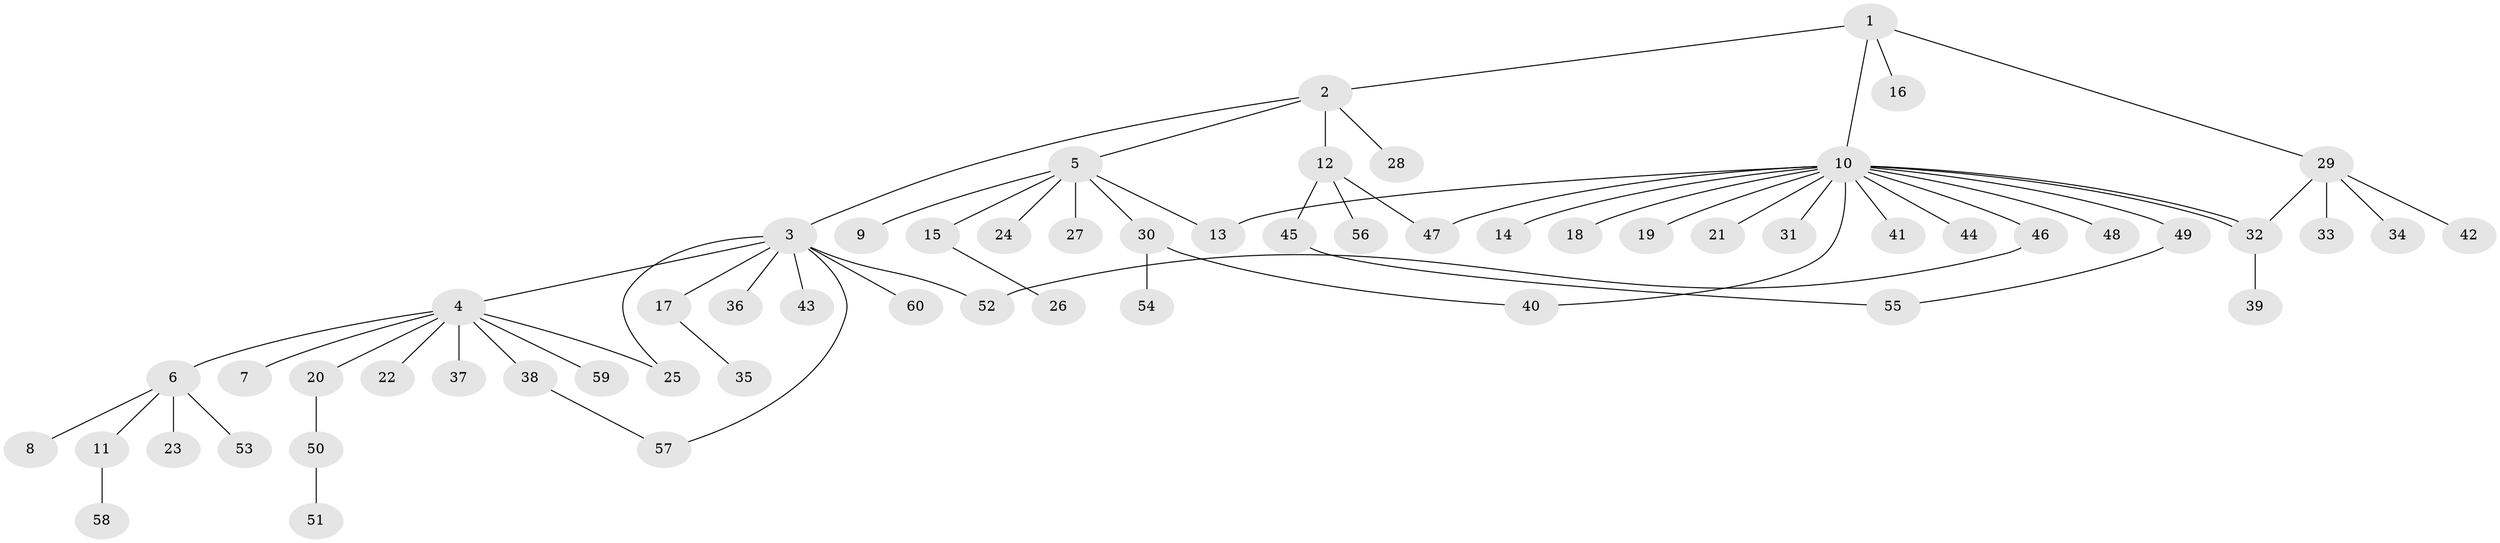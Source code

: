 // coarse degree distribution, {7: 0.044444444444444446, 4: 0.06666666666666667, 8: 0.044444444444444446, 1: 0.6, 15: 0.022222222222222223, 3: 0.044444444444444446, 2: 0.17777777777777778}
// Generated by graph-tools (version 1.1) at 2025/51/02/27/25 19:51:56]
// undirected, 60 vertices, 68 edges
graph export_dot {
graph [start="1"]
  node [color=gray90,style=filled];
  1;
  2;
  3;
  4;
  5;
  6;
  7;
  8;
  9;
  10;
  11;
  12;
  13;
  14;
  15;
  16;
  17;
  18;
  19;
  20;
  21;
  22;
  23;
  24;
  25;
  26;
  27;
  28;
  29;
  30;
  31;
  32;
  33;
  34;
  35;
  36;
  37;
  38;
  39;
  40;
  41;
  42;
  43;
  44;
  45;
  46;
  47;
  48;
  49;
  50;
  51;
  52;
  53;
  54;
  55;
  56;
  57;
  58;
  59;
  60;
  1 -- 2;
  1 -- 10;
  1 -- 16;
  1 -- 29;
  2 -- 3;
  2 -- 5;
  2 -- 12;
  2 -- 28;
  3 -- 4;
  3 -- 17;
  3 -- 25;
  3 -- 36;
  3 -- 43;
  3 -- 52;
  3 -- 57;
  3 -- 60;
  4 -- 6;
  4 -- 7;
  4 -- 20;
  4 -- 22;
  4 -- 25;
  4 -- 37;
  4 -- 38;
  4 -- 59;
  5 -- 9;
  5 -- 13;
  5 -- 15;
  5 -- 24;
  5 -- 27;
  5 -- 30;
  6 -- 8;
  6 -- 11;
  6 -- 23;
  6 -- 53;
  10 -- 13;
  10 -- 14;
  10 -- 18;
  10 -- 19;
  10 -- 21;
  10 -- 31;
  10 -- 32;
  10 -- 32;
  10 -- 40;
  10 -- 41;
  10 -- 44;
  10 -- 46;
  10 -- 47;
  10 -- 48;
  10 -- 49;
  11 -- 58;
  12 -- 45;
  12 -- 47;
  12 -- 56;
  15 -- 26;
  17 -- 35;
  20 -- 50;
  29 -- 32;
  29 -- 33;
  29 -- 34;
  29 -- 42;
  30 -- 40;
  30 -- 54;
  32 -- 39;
  38 -- 57;
  45 -- 55;
  46 -- 52;
  49 -- 55;
  50 -- 51;
}
